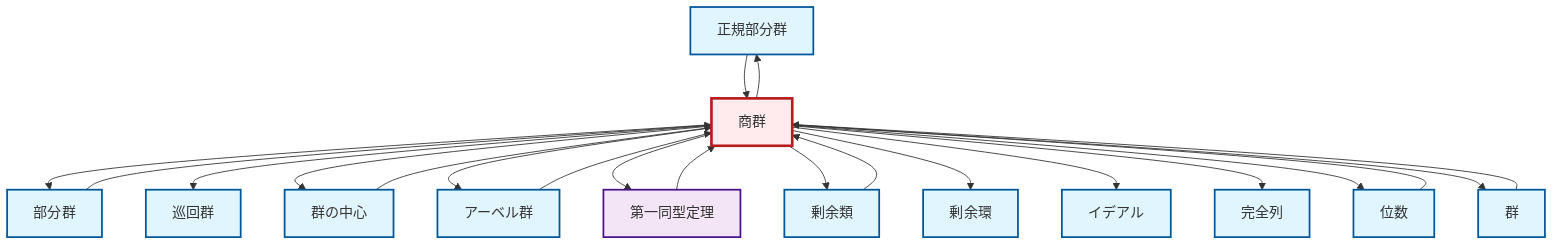 graph TD
    classDef definition fill:#e1f5fe,stroke:#01579b,stroke-width:2px
    classDef theorem fill:#f3e5f5,stroke:#4a148c,stroke-width:2px
    classDef axiom fill:#fff3e0,stroke:#e65100,stroke-width:2px
    classDef example fill:#e8f5e9,stroke:#1b5e20,stroke-width:2px
    classDef current fill:#ffebee,stroke:#b71c1c,stroke-width:3px
    def-quotient-ring["剰余環"]:::definition
    def-normal-subgroup["正規部分群"]:::definition
    def-cyclic-group["巡回群"]:::definition
    def-exact-sequence["完全列"]:::definition
    thm-first-isomorphism["第一同型定理"]:::theorem
    def-order["位数"]:::definition
    def-coset["剰余類"]:::definition
    def-quotient-group["商群"]:::definition
    def-subgroup["部分群"]:::definition
    def-abelian-group["アーベル群"]:::definition
    def-ideal["イデアル"]:::definition
    def-group["群"]:::definition
    def-center-of-group["群の中心"]:::definition
    def-group --> def-quotient-group
    def-quotient-group --> def-normal-subgroup
    def-center-of-group --> def-quotient-group
    def-subgroup --> def-quotient-group
    def-quotient-group --> def-subgroup
    def-quotient-group --> def-cyclic-group
    def-quotient-group --> def-center-of-group
    def-order --> def-quotient-group
    def-quotient-group --> def-abelian-group
    def-quotient-group --> thm-first-isomorphism
    def-quotient-group --> def-coset
    def-quotient-group --> def-quotient-ring
    def-abelian-group --> def-quotient-group
    def-quotient-group --> def-ideal
    thm-first-isomorphism --> def-quotient-group
    def-coset --> def-quotient-group
    def-quotient-group --> def-exact-sequence
    def-normal-subgroup --> def-quotient-group
    def-quotient-group --> def-order
    def-quotient-group --> def-group
    class def-quotient-group current